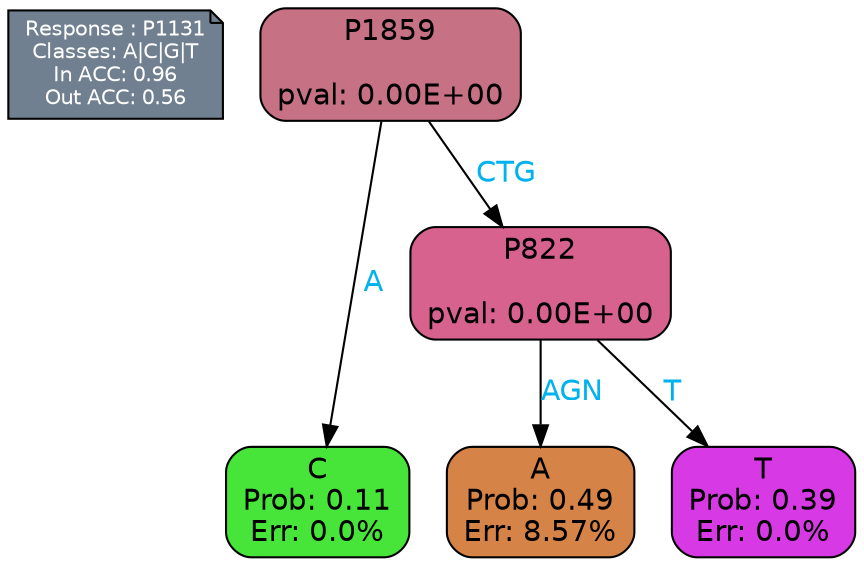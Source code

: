 digraph Tree {
node [shape=box, style="filled, rounded", color="black", fontname=helvetica] ;
graph [ranksep=equally, splines=polylines, bgcolor=transparent, dpi=600] ;
edge [fontname=helvetica] ;
LEGEND [label="Response : P1131
Classes: A|C|G|T
In ACC: 0.96
Out ACC: 0.56
",shape=note,align=left,style=filled,fillcolor="slategray",fontcolor="white",fontsize=10];1 [label="P1859

pval: 0.00E+00", fillcolor="#c67184"] ;
2 [label="C
Prob: 0.11
Err: 0.0%", fillcolor="#47e539"] ;
3 [label="P822

pval: 0.00E+00", fillcolor="#d6628d"] ;
4 [label="A
Prob: 0.49
Err: 8.57%", fillcolor="#d68347"] ;
5 [label="T
Prob: 0.39
Err: 0.0%", fillcolor="#d739e5"] ;
1 -> 2 [label="A",fontcolor=deepskyblue2] ;
1 -> 3 [label="CTG",fontcolor=deepskyblue2] ;
3 -> 4 [label="AGN",fontcolor=deepskyblue2] ;
3 -> 5 [label="T",fontcolor=deepskyblue2] ;
{rank = same; 2;4;5;}{rank = same; LEGEND;1;}}